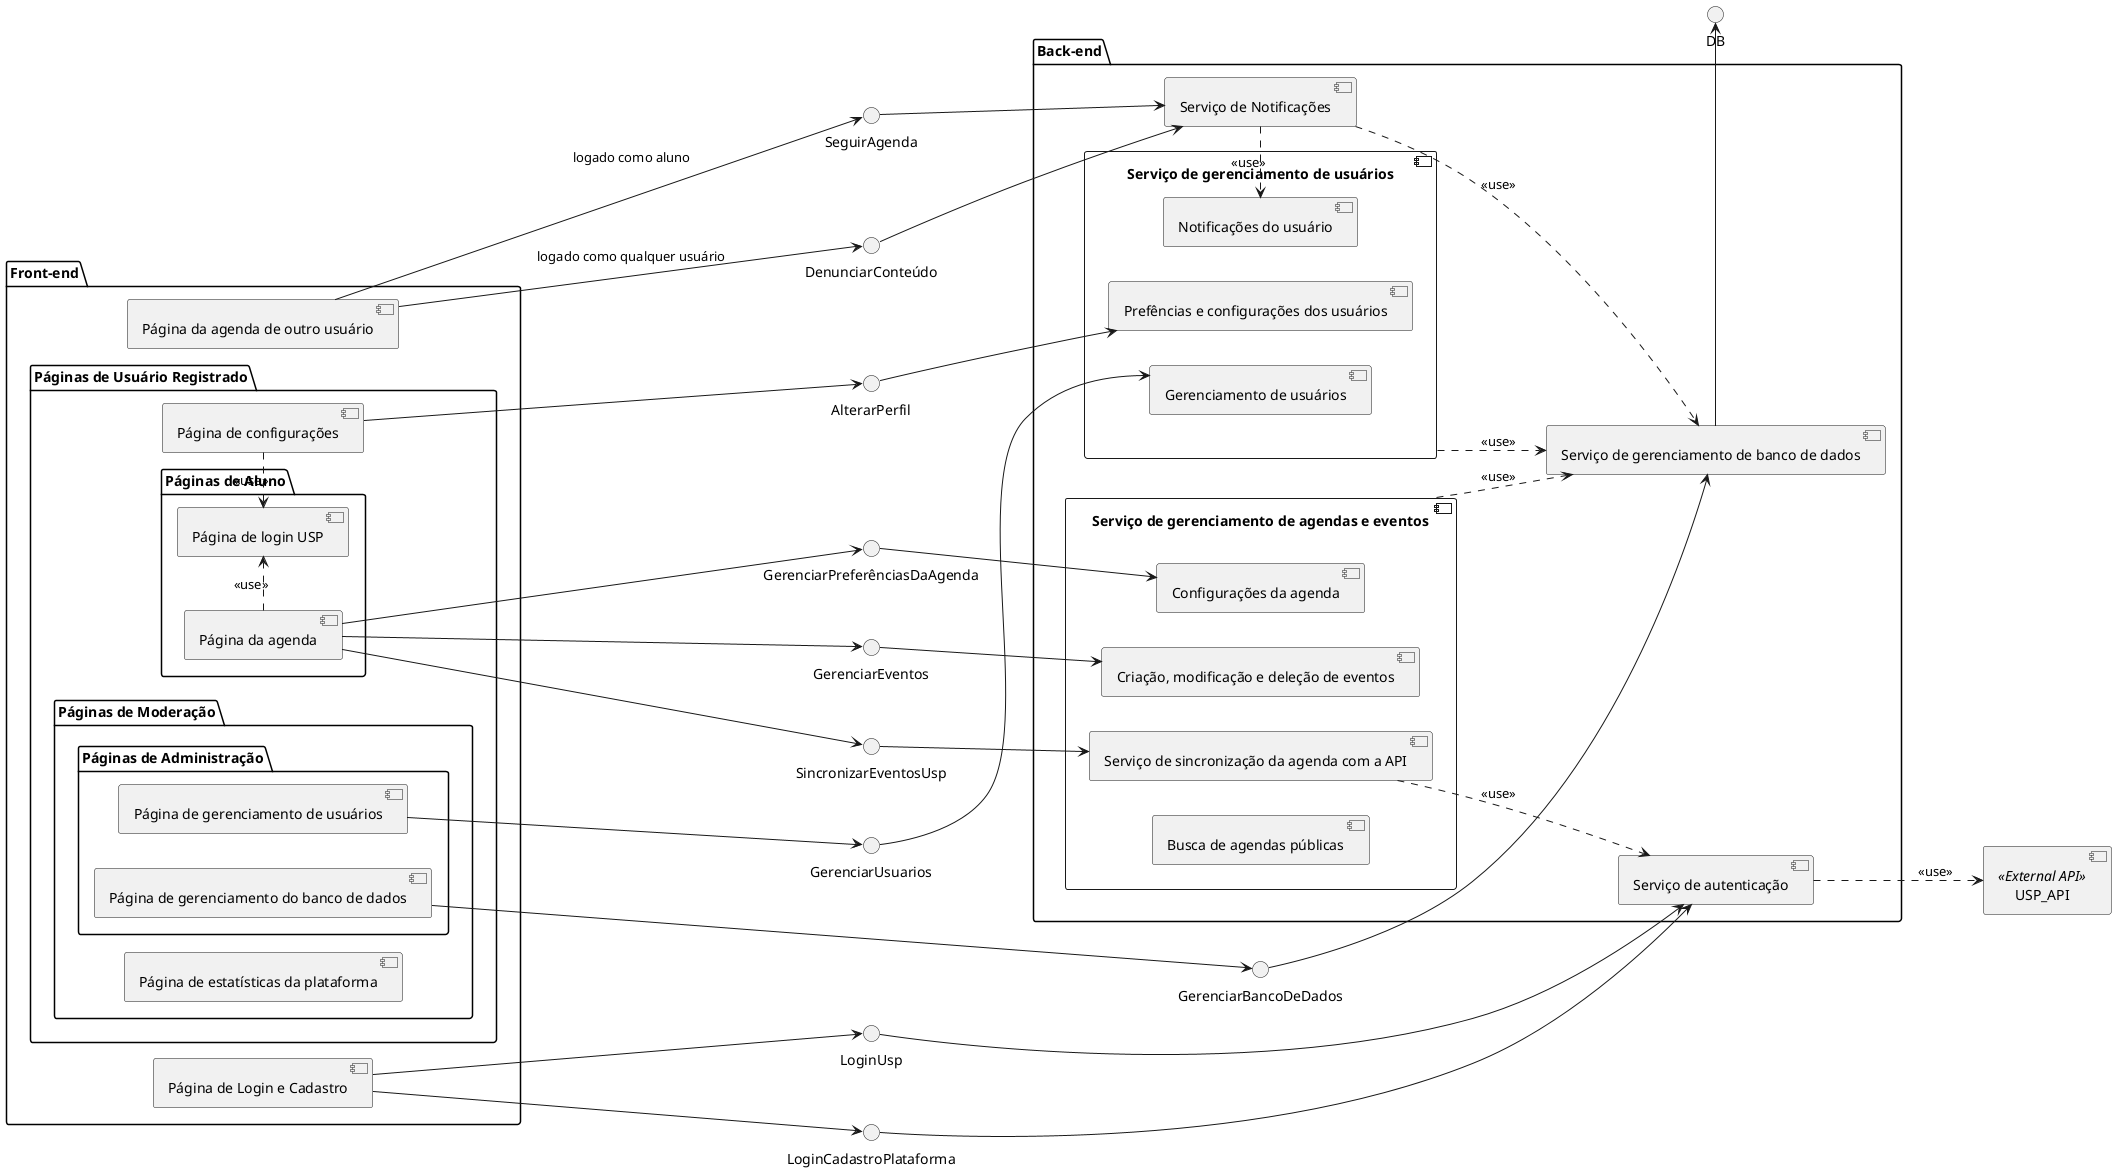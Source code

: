 @startuml
left to right direction

'Autenticação
() "LoginCadastroPlataforma" as i_webapp_login
() "LoginUsp" as i_login_usp

'Configuraçoes
() "AlterarPerfil" as i_change_profile

'Própria agenda
() "GerenciarPreferênciasDaAgenda" as i_manage_calendar_settings
() "GerenciarEventos" as i_manage_events
() "SincronizarEventosUsp" as i_sync_usp

'Outras agendas
() "SeguirAgenda" as i_follow_calendar
() "DenunciarConteúdo" as i_report_content

'Administração
() "GerenciarUsuarios" as i_manage_users
() "GerenciarBancoDeDados" as i_manage_db

package "Front-end" {
    [Página da agenda de outro usuário] as visitor_calendar_page
    [Página de Login e Cadastro] as login_page
    package "Páginas de Usuário Registrado" {
        [Página de configurações] as settings_page
        package "Páginas de Aluno" as students_pages{
            [Página da agenda] as calendar_page
            [Página de login USP] as usp_login_page
        }
        package "Páginas de Moderação" {
            [Página de estatísticas da plataforma]
            package "Páginas de Administração" {
                [Página de gerenciamento de usuários] as user_management_page
                [Página de gerenciamento do banco de dados] as db_management_page
            }
        }
    }
}

package "Back-end" {
    [Serviço de gerenciamento de banco de dados] as db_service
    [Serviço de autenticação] as auth_service
    component "Serviço de gerenciamento de usuários" as user_management_service {
        [Gerenciamento de usuários] as user_manager
        [Prefências e configurações dos usuários] as user_prefs_manager
        [Notificações do usuário] as user_notifications
    }
    component "Serviço de gerenciamento de agendas e eventos" as calendar_events_service {
        [Criação, modificação e deleção de eventos] as event_manager
        [Configurações da agenda] as calendar_prefs_manager
        [Serviço de sincronização da agenda com a API] as calendar_sync_service
        [Busca de agendas públicas]
    }
    [Serviço de Notificações] as notification_service
}

[USP_API] <<External API>> as usp_api

login_page --> i_webapp_login

'TODO: outra página para login usp
login_page --> i_login_usp

settings_page --> i_change_profile

settings_page .> usp_login_page : <<use>>
calendar_page .> usp_login_page : <<use>>

calendar_page --> i_manage_events
calendar_page --> i_sync_usp
calendar_page --> i_manage_calendar_settings
visitor_calendar_page --> i_follow_calendar : logado como aluno
visitor_calendar_page --> i_report_content : logado como qualquer usuário

user_management_page --> i_manage_users
db_management_page --> i_manage_db


i_webapp_login --> auth_service
i_login_usp --> auth_service

i_change_profile --> user_prefs_manager
i_follow_calendar --> notification_service
i_report_content --> notification_service

i_sync_usp --> calendar_sync_service
i_manage_events --> event_manager
i_manage_calendar_settings --> calendar_prefs_manager


i_manage_users --> user_manager
i_manage_db --> db_service


auth_service ..> usp_api : <<use>>
calendar_sync_service ..> auth_service : <<use>>
' calendar_sync_service .u.> usp_api
user_management_service ..> db_service : <<use>>
calendar_events_service ..> db_service : <<use>>
notification_service ..> db_service : <<use>>
notification_service .> user_notifications : <<use>>


db_service -right-> DB


'TODO: icone DB

@enduml